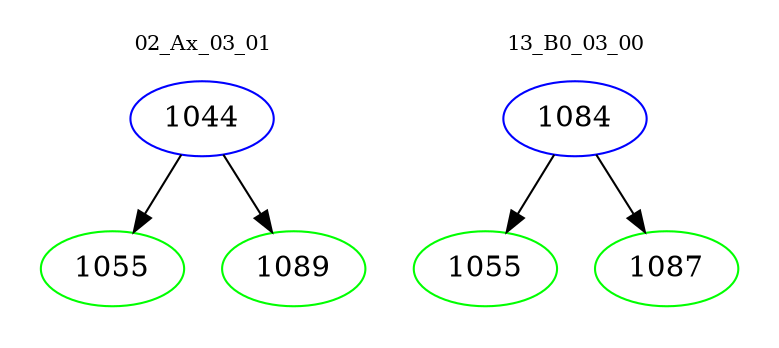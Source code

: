 digraph{
subgraph cluster_0 {
color = white
label = "02_Ax_03_01";
fontsize=10;
T0_1044 [label="1044", color="blue"]
T0_1044 -> T0_1055 [color="black"]
T0_1055 [label="1055", color="green"]
T0_1044 -> T0_1089 [color="black"]
T0_1089 [label="1089", color="green"]
}
subgraph cluster_1 {
color = white
label = "13_B0_03_00";
fontsize=10;
T1_1084 [label="1084", color="blue"]
T1_1084 -> T1_1055 [color="black"]
T1_1055 [label="1055", color="green"]
T1_1084 -> T1_1087 [color="black"]
T1_1087 [label="1087", color="green"]
}
}
